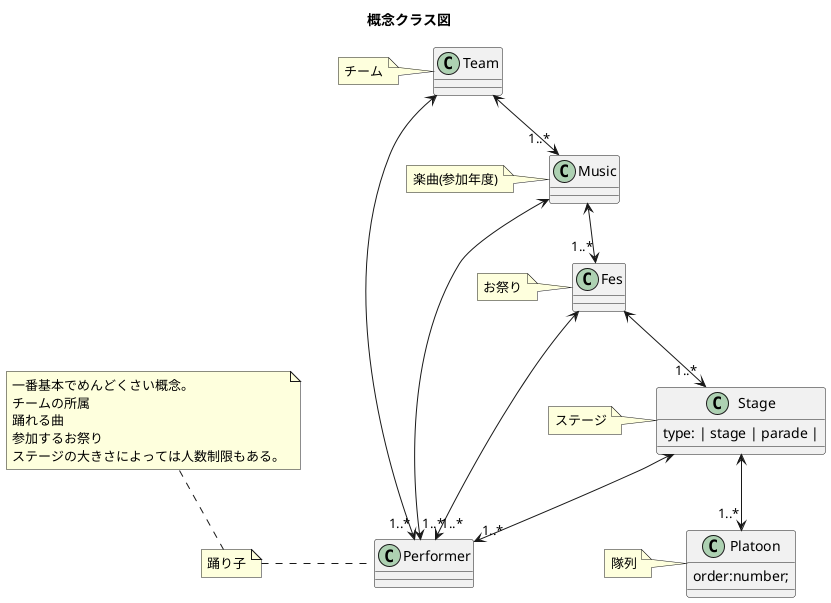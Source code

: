 @startuml
title 概念クラス図

class Performer
note left: 踊り子
note top: 一番基本でめんどくさい概念。\nチームの所属\n踊れる曲\n参加するお祭り\nステージの大きさによっては人数制限もある。
Team <--> "1..*" Performer


class Team
note left: チーム

Music <--> "1..*" Performer


class Music
note left: 楽曲(参加年度)

Fes <--> "1..*" Performer


class Fes
note left: お祭り


Stage <--> "1..*" Performer


class Stage {
  type: | stage | parade |
}
note left: ステージ
class Platoon {
  order:number;
}
note left: 隊列

Team <-->"1..*" Music
Music <-->"1..*" Fes
Fes <-->"1..*" Stage
Stage <-->"1..*" Platoon


@enduml
